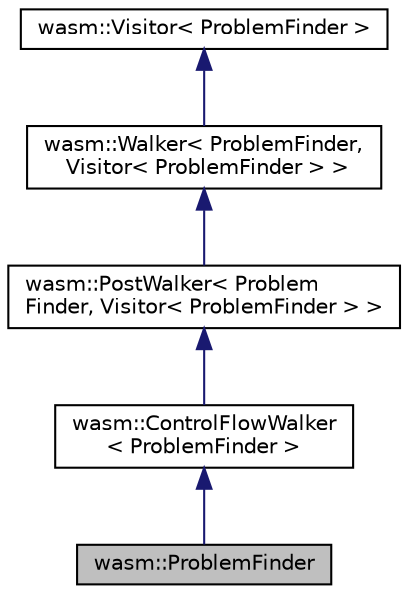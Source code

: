digraph "wasm::ProblemFinder"
{
  edge [fontname="Helvetica",fontsize="10",labelfontname="Helvetica",labelfontsize="10"];
  node [fontname="Helvetica",fontsize="10",shape=record];
  Node0 [label="wasm::ProblemFinder",height=0.2,width=0.4,color="black", fillcolor="grey75", style="filled", fontcolor="black"];
  Node1 -> Node0 [dir="back",color="midnightblue",fontsize="10",style="solid"];
  Node1 [label="wasm::ControlFlowWalker\l\< ProblemFinder \>",height=0.2,width=0.4,color="black", fillcolor="white", style="filled",URL="$structwasm_1_1_control_flow_walker.html"];
  Node2 -> Node1 [dir="back",color="midnightblue",fontsize="10",style="solid"];
  Node2 [label="wasm::PostWalker\< Problem\lFinder, Visitor\< ProblemFinder \> \>",height=0.2,width=0.4,color="black", fillcolor="white", style="filled",URL="$structwasm_1_1_post_walker.html"];
  Node3 -> Node2 [dir="back",color="midnightblue",fontsize="10",style="solid"];
  Node3 [label="wasm::Walker\< ProblemFinder,\l Visitor\< ProblemFinder \> \>",height=0.2,width=0.4,color="black", fillcolor="white", style="filled",URL="$structwasm_1_1_walker.html"];
  Node4 -> Node3 [dir="back",color="midnightblue",fontsize="10",style="solid"];
  Node4 [label="wasm::Visitor\< ProblemFinder \>",height=0.2,width=0.4,color="black", fillcolor="white", style="filled",URL="$structwasm_1_1_visitor.html"];
}
